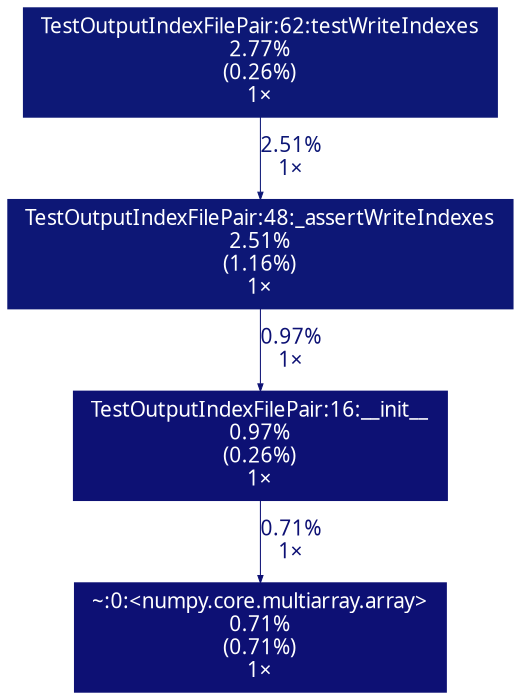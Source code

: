 digraph {
	graph [fontname=vera, nodesep=0.125, ranksep=0.25];
	node [fontcolor=white, fontname=vera, height=0, shape=box, style=filled, width=0];
	edge [fontname=vera];
	21 [color="#0d1776", fontcolor="#ffffff", fontsize="10.00", label="TestOutputIndexFilePair:48:_assertWriteIndexes\n2.51%\n(1.16%)\n1×", tooltip="/Users/sveinugu/PycharmProjects/gtrackcore/gtrackcore/test/memmap/TestOutputIndexFilePair.py"];
	21 -> 46 [arrowsize="0.35", color="#0d1174", fontcolor="#0d1174", fontsize="10.00", label="0.97%\n1×", labeldistance="0.50", penwidth="0.50"];
	29 [color="#0d1876", fontcolor="#ffffff", fontsize="10.00", label="TestOutputIndexFilePair:62:testWriteIndexes\n2.77%\n(0.26%)\n1×", tooltip="/Users/sveinugu/PycharmProjects/gtrackcore/gtrackcore/test/memmap/TestOutputIndexFilePair.py"];
	29 -> 21 [arrowsize="0.35", color="#0d1776", fontcolor="#0d1776", fontsize="10.00", label="2.51%\n1×", labeldistance="0.50", penwidth="0.50"];
	46 [color="#0d1174", fontcolor="#ffffff", fontsize="10.00", label="TestOutputIndexFilePair:16:__init__\n0.97%\n(0.26%)\n1×", tooltip="/Users/sveinugu/PycharmProjects/gtrackcore/gtrackcore/test/memmap/TestOutputIndexFilePair.py"];
	46 -> 58 [arrowsize="0.35", color="#0d1074", fontcolor="#0d1074", fontsize="10.00", label="0.71%\n1×", labeldistance="0.50", penwidth="0.50"];
	58 [color="#0d1074", fontcolor="#ffffff", fontsize="10.00", label="~:0:<numpy.core.multiarray.array>\n0.71%\n(0.71%)\n1×", tooltip="~"];
}

